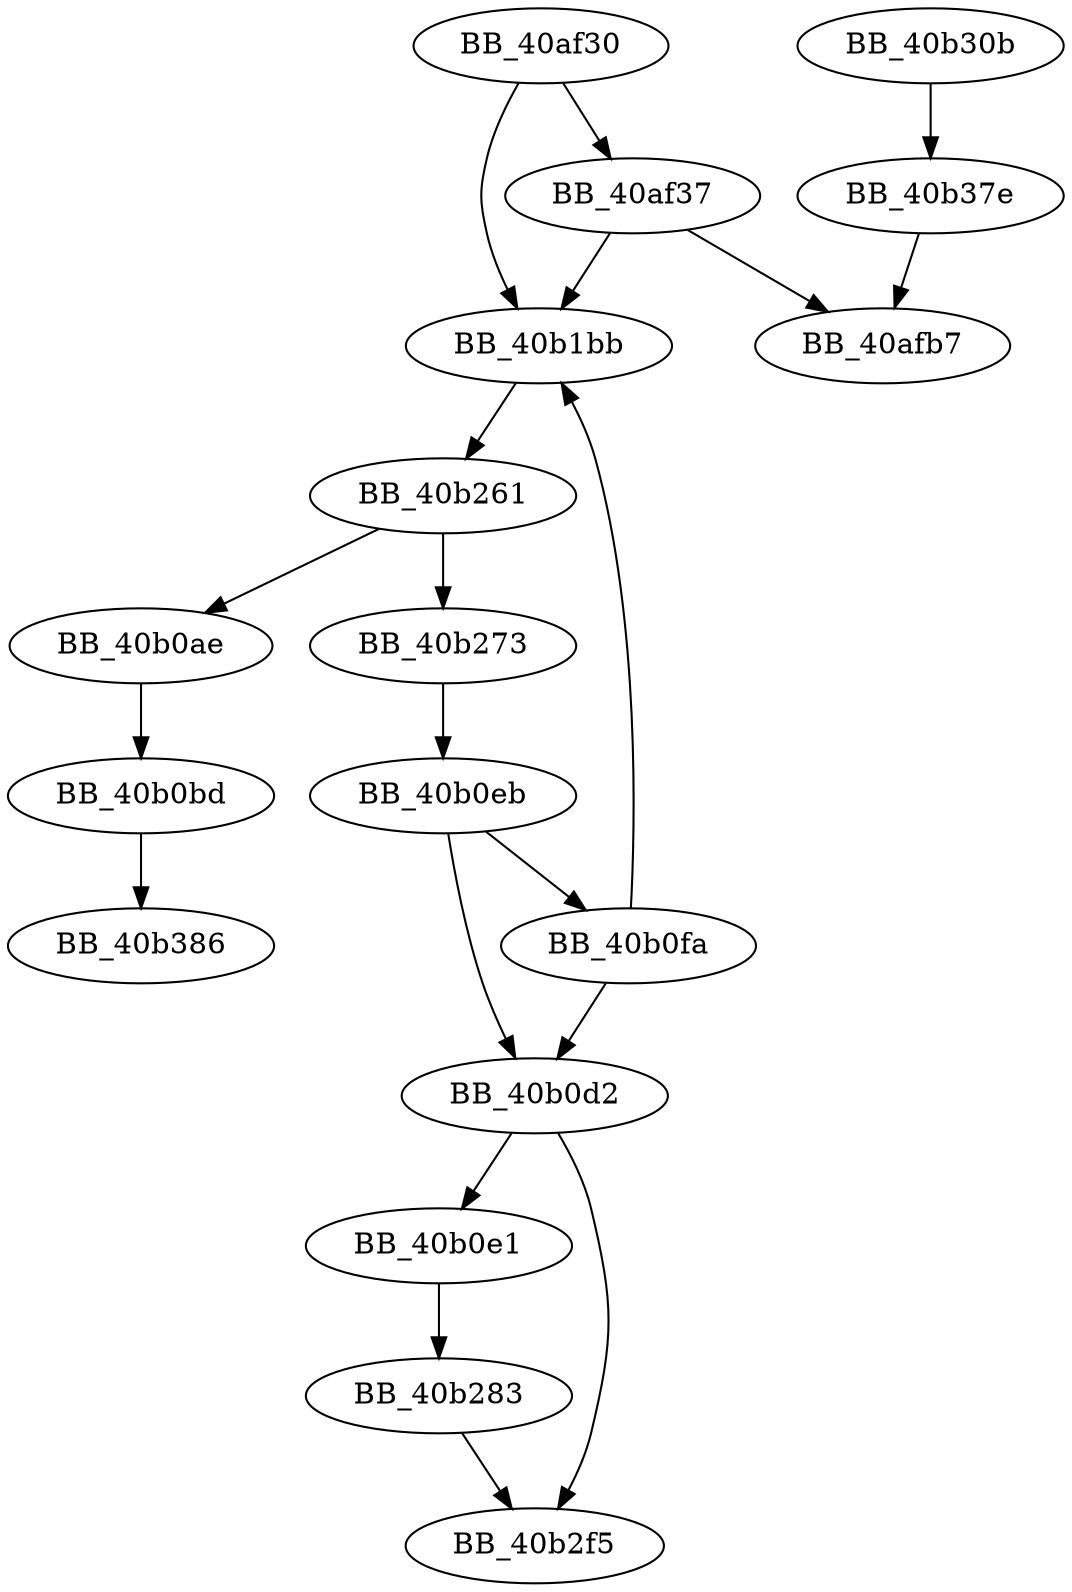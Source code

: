 DiGraph sub_40AF30{
BB_40af30->BB_40af37
BB_40af30->BB_40b1bb
BB_40af37->BB_40afb7
BB_40af37->BB_40b1bb
BB_40b0ae->BB_40b0bd
BB_40b0bd->BB_40b386
BB_40b0d2->BB_40b0e1
BB_40b0d2->BB_40b2f5
BB_40b0e1->BB_40b283
BB_40b0eb->BB_40b0d2
BB_40b0eb->BB_40b0fa
BB_40b0fa->BB_40b0d2
BB_40b0fa->BB_40b1bb
BB_40b1bb->BB_40b261
BB_40b261->BB_40b0ae
BB_40b261->BB_40b273
BB_40b273->BB_40b0eb
BB_40b283->BB_40b2f5
BB_40b30b->BB_40b37e
BB_40b37e->BB_40afb7
}

